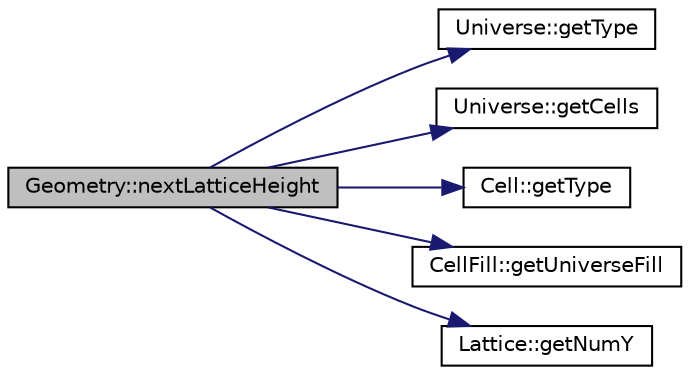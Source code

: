 digraph "Geometry::nextLatticeHeight"
{
  edge [fontname="Helvetica",fontsize="10",labelfontname="Helvetica",labelfontsize="10"];
  node [fontname="Helvetica",fontsize="10",shape=record];
  rankdir="LR";
  Node1 [label="Geometry::nextLatticeHeight",height=0.2,width=0.4,color="black", fillcolor="grey75", style="filled" fontcolor="black"];
  Node1 -> Node2 [color="midnightblue",fontsize="10",style="solid",fontname="Helvetica"];
  Node2 [label="Universe::getType",height=0.2,width=0.4,color="black", fillcolor="white", style="filled",URL="$classUniverse.html#a6cbde58618cfcec5f72780b2911ab97b",tooltip="Return the Universe type (SIMPLE or LATTICE)."];
  Node1 -> Node3 [color="midnightblue",fontsize="10",style="solid",fontname="Helvetica"];
  Node3 [label="Universe::getCells",height=0.2,width=0.4,color="black", fillcolor="white", style="filled",URL="$classUniverse.html#a4b0dc4bf1fcda9bb4813ab60b07c8d2f",tooltip="Return the container of Cell IDs and Cell pointers in this Universe."];
  Node1 -> Node4 [color="midnightblue",fontsize="10",style="solid",fontname="Helvetica"];
  Node4 [label="Cell::getType",height=0.2,width=0.4,color="black", fillcolor="white", style="filled",URL="$classCell.html#af0421cc4cbb034947b2b7ec18c6df7d0",tooltip="Return the Cell type (FILL or MATERIAL)."];
  Node1 -> Node5 [color="midnightblue",fontsize="10",style="solid",fontname="Helvetica"];
  Node5 [label="CellFill::getUniverseFill",height=0.2,width=0.4,color="black", fillcolor="white", style="filled",URL="$classCellFill.html#af5debd1e98494583d628641cb5321a8c",tooltip="Return a pointer to the Universe filling this Cell."];
  Node1 -> Node6 [color="midnightblue",fontsize="10",style="solid",fontname="Helvetica"];
  Node6 [label="Lattice::getNumY",height=0.2,width=0.4,color="black", fillcolor="white", style="filled",URL="$classLattice.html#aa7e9fbdedddbb9d40e4f845710ce8ec2",tooltip="Return the number of Lattice cells along the y-axis."];
}
